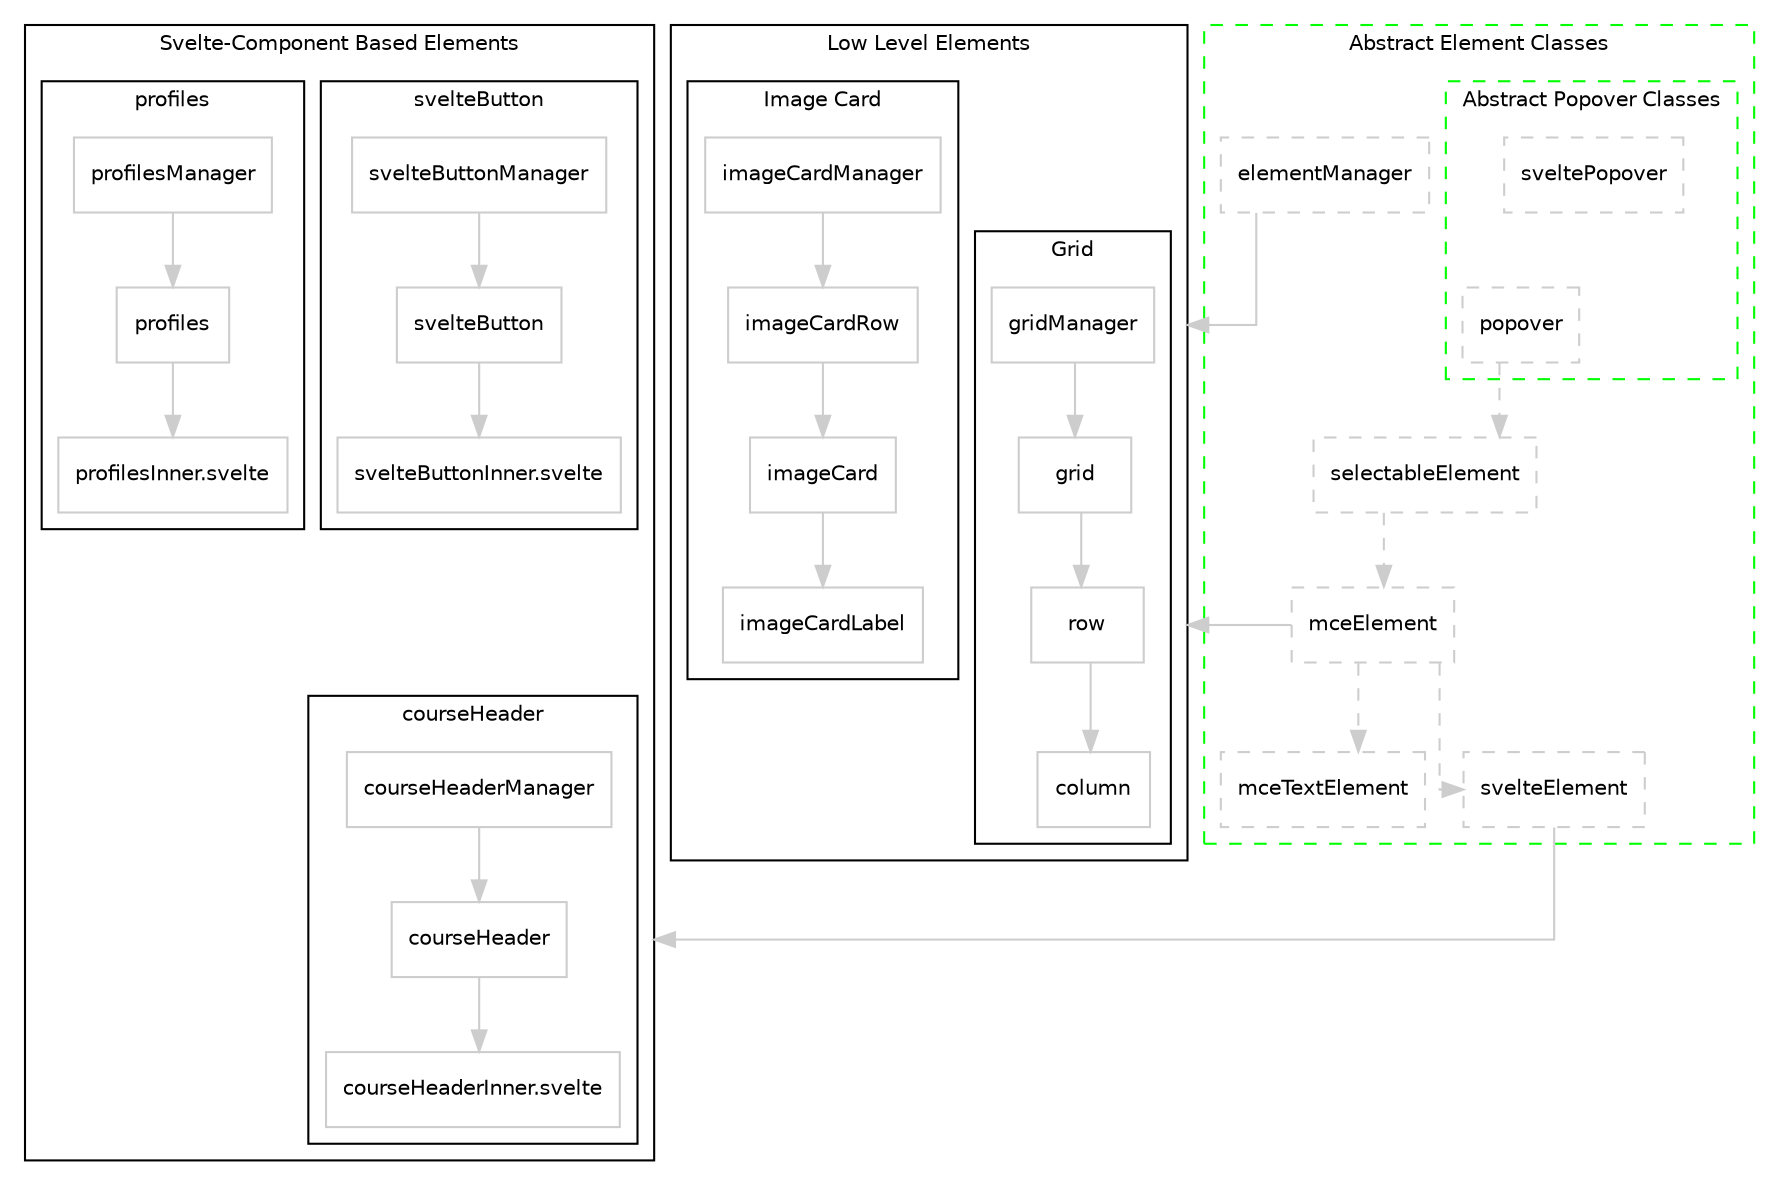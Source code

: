 digraph G {
  graph [fontsize = 10; fontname = "Helvetica"; splines = ortho; overlap = false;];
  node [shape = box; fontname = "Helvetica"; fontsize = 10; color = "#cdcdcd";];
  edge [fontsize = 10; fontname = "Helvetica"; weight = 1; color = "#cdcdcd";];
  compound = true;
  concentrate = true;
  newrank = true;
  subgraph cluster_generics {
    label = "Abstract Element Classes";
    color = "green";
    style = dashed;
    node [style = dashed;];
    edge [style = dashed;];
    selectableElement -> mceElement;
    mceElement -> mceTextElement;
    mceElement -> svelteElement;
    elementManager;
    subgraph cluster_popover {
      label = "Abstract Popover Classes";
      sveltePopover;
      popover;
    }
    popover -> selectableElement;
  }
  subgraph cluster_lowlevel {
    label = "Low Level Elements";
    subgraph cluster_grid {
      gridManager -> grid -> row -> column;
      label = "Grid";
    }
    subgraph cluster_imageCard {
      imageCardManager -> imageCardRow -> imageCard -> imageCardLabel;
      label = "Image Card";
    }
  }
  subgraph cluster_highlevel {
    label = "Svelte-Component Based Elements";
    
    subgraph "cluster_svelteButton" {
      svelteButtonManager -> svelteButton -> "svelteButtonInner.svelte";
      label = "svelteButton";
    }
    subgraph "cluster_profiles" {
      profilesManager -> profiles -> "profilesInner.svelte";
      label = "profiles";
    }
    subgraph "cluster_courseHeader" {
      courseHeaderManager -> courseHeader -> "courseHeaderInner.svelte";
      label = "courseHeader";
    }
  }
  mceElement -> column [lhead = "cluster_lowlevel";];
  svelteElement -> courseHeader [lhead = "cluster_highlevel";];
  elementManager -> gridManager [lhead = "cluster_lowlevel";];
}